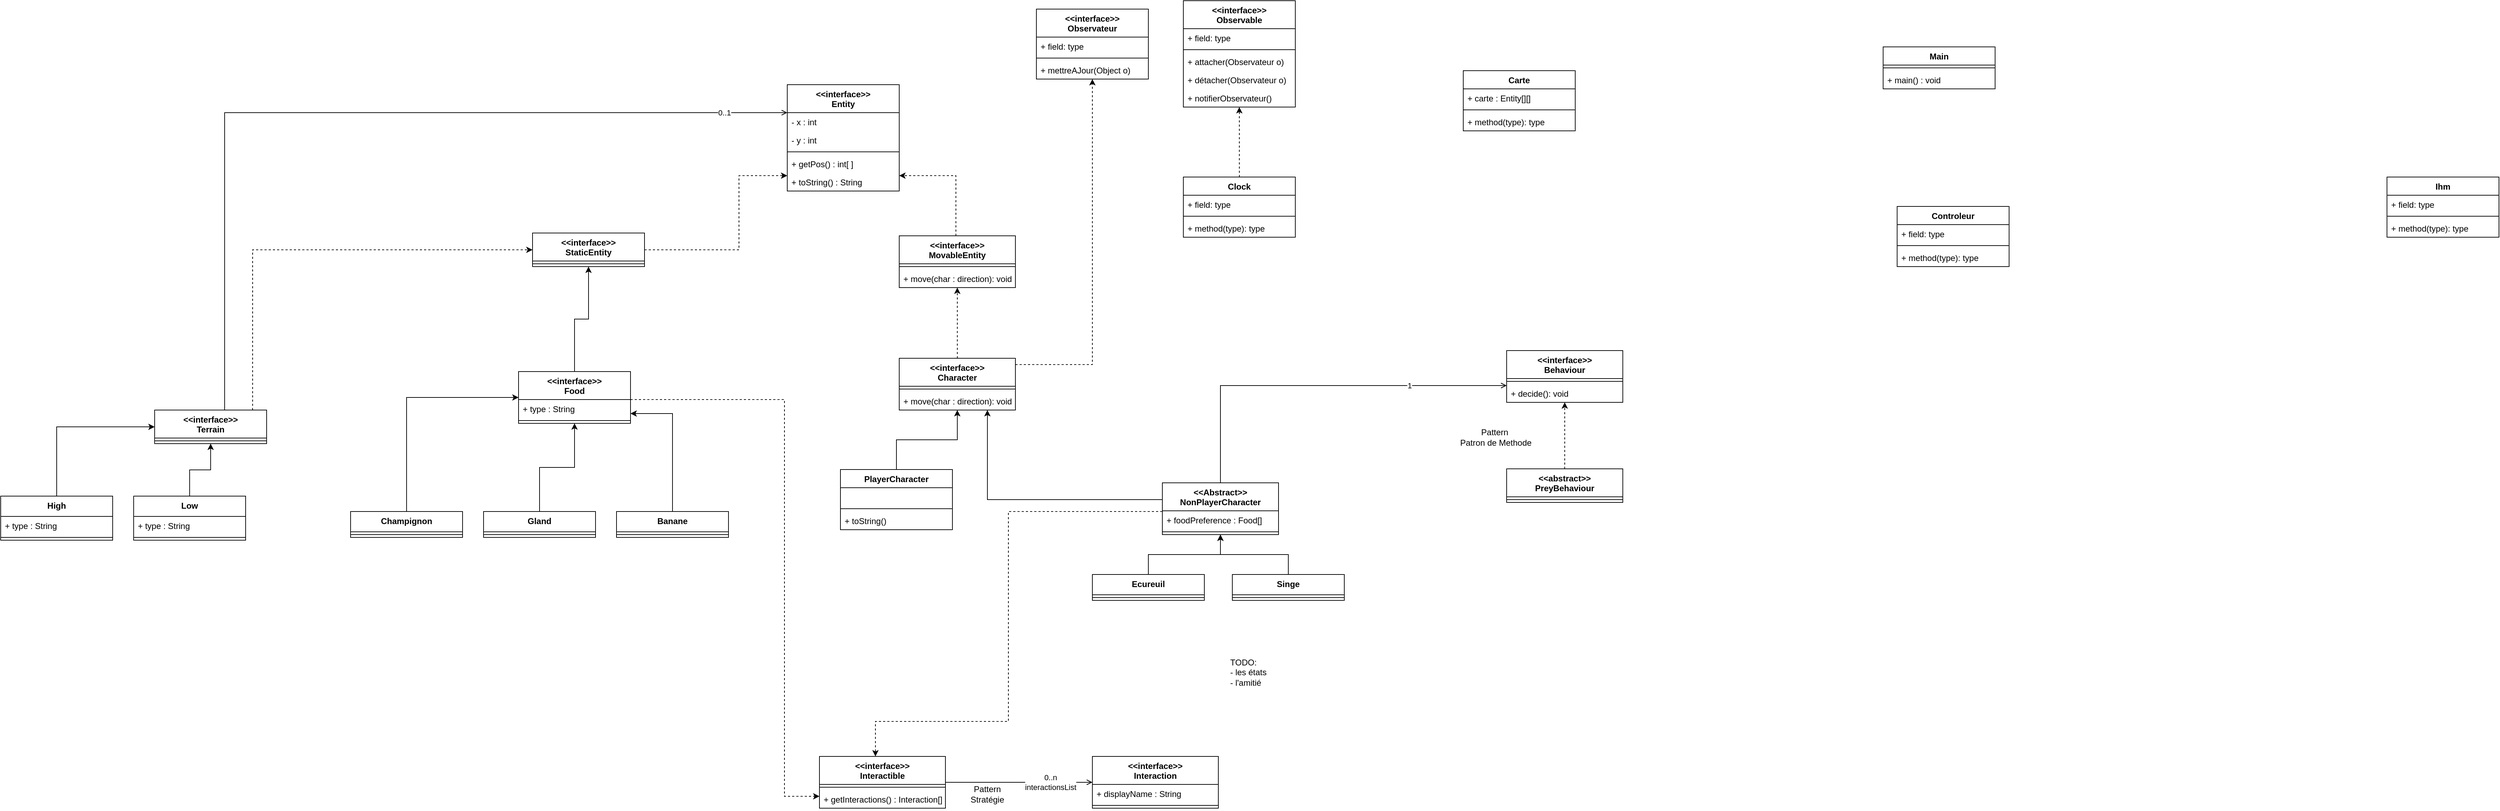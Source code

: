 <mxfile version="24.7.17">
  <diagram name="Page-1" id="kPcvRB0Jpk0-cz0uNh_7">
    <mxGraphModel dx="1794" dy="694" grid="1" gridSize="10" guides="1" tooltips="1" connect="1" arrows="1" fold="1" page="1" pageScale="1" pageWidth="827" pageHeight="1169" math="0" shadow="0">
      <root>
        <mxCell id="0" />
        <mxCell id="1" parent="0" />
        <mxCell id="V_oIrFP5sulKO1TenzHI-9" style="edgeStyle=orthogonalEdgeStyle;rounded=0;orthogonalLoop=1;jettySize=auto;html=1;dashed=1;" parent="1" source="HCp1jWOT6lPPvcUnvt3E-54" target="HCp1jWOT6lPPvcUnvt3E-30" edge="1">
          <mxGeometry relative="1" as="geometry">
            <mxPoint x="655" y="320" as="sourcePoint" />
            <mxPoint x="589.43" y="231.76" as="targetPoint" />
            <Array as="points">
              <mxPoint x="655" y="250" />
            </Array>
          </mxGeometry>
        </mxCell>
        <mxCell id="V_oIrFP5sulKO1TenzHI-10" style="edgeStyle=orthogonalEdgeStyle;rounded=0;orthogonalLoop=1;jettySize=auto;html=1;dashed=1;" parent="1" source="HCp1jWOT6lPPvcUnvt3E-36" target="HCp1jWOT6lPPvcUnvt3E-30" edge="1">
          <mxGeometry relative="1" as="geometry">
            <mxPoint x="345" y="320" as="sourcePoint" />
            <mxPoint x="399.24" y="233.16" as="targetPoint" />
            <Array as="points">
              <mxPoint x="345" y="250" />
            </Array>
          </mxGeometry>
        </mxCell>
        <mxCell id="V_oIrFP5sulKO1TenzHI-17" style="edgeStyle=orthogonalEdgeStyle;rounded=0;orthogonalLoop=1;jettySize=auto;html=1;dashed=1;" parent="1" source="HCp1jWOT6lPPvcUnvt3E-60" target="HCp1jWOT6lPPvcUnvt3E-54" edge="1">
          <mxGeometry relative="1" as="geometry">
            <mxPoint x="655" y="490" as="sourcePoint" />
            <mxPoint x="655" y="460" as="targetPoint" />
          </mxGeometry>
        </mxCell>
        <mxCell id="V_oIrFP5sulKO1TenzHI-20" value="PlayerCharacter" style="swimlane;fontStyle=1;align=center;verticalAlign=top;childLayout=stackLayout;horizontal=1;startSize=26;horizontalStack=0;resizeParent=1;resizeParentMax=0;resizeLast=0;collapsible=1;marginBottom=0;whiteSpace=wrap;html=1;" parent="1" vertex="1">
          <mxGeometry x="490" y="670" width="160" height="86" as="geometry" />
        </mxCell>
        <mxCell id="V_oIrFP5sulKO1TenzHI-21" value="&amp;nbsp;" style="text;strokeColor=none;fillColor=none;align=left;verticalAlign=top;spacingLeft=4;spacingRight=4;overflow=hidden;rotatable=0;points=[[0,0.5],[1,0.5]];portConstraint=eastwest;whiteSpace=wrap;html=1;" parent="V_oIrFP5sulKO1TenzHI-20" vertex="1">
          <mxGeometry y="26" width="160" height="26" as="geometry" />
        </mxCell>
        <mxCell id="V_oIrFP5sulKO1TenzHI-22" value="" style="line;strokeWidth=1;fillColor=none;align=left;verticalAlign=middle;spacingTop=-1;spacingLeft=3;spacingRight=3;rotatable=0;labelPosition=right;points=[];portConstraint=eastwest;strokeColor=inherit;" parent="V_oIrFP5sulKO1TenzHI-20" vertex="1">
          <mxGeometry y="52" width="160" height="8" as="geometry" />
        </mxCell>
        <mxCell id="V_oIrFP5sulKO1TenzHI-23" value="+ toString()" style="text;strokeColor=none;fillColor=none;align=left;verticalAlign=top;spacingLeft=4;spacingRight=4;overflow=hidden;rotatable=0;points=[[0,0.5],[1,0.5]];portConstraint=eastwest;whiteSpace=wrap;html=1;" parent="V_oIrFP5sulKO1TenzHI-20" vertex="1">
          <mxGeometry y="60" width="160" height="26" as="geometry" />
        </mxCell>
        <mxCell id="V_oIrFP5sulKO1TenzHI-47" style="edgeStyle=orthogonalEdgeStyle;rounded=0;orthogonalLoop=1;jettySize=auto;html=1;endArrow=open;endFill=0;" parent="1" source="HCp1jWOT6lPPvcUnvt3E-64" target="HCp1jWOT6lPPvcUnvt3E-80" edge="1">
          <mxGeometry relative="1" as="geometry">
            <mxPoint x="802.5" y="670" as="sourcePoint" />
            <mxPoint x="880" y="550" as="targetPoint" />
            <Array as="points">
              <mxPoint x="1033" y="550" />
            </Array>
          </mxGeometry>
        </mxCell>
        <mxCell id="V_oIrFP5sulKO1TenzHI-48" value="1" style="edgeLabel;html=1;align=center;verticalAlign=middle;resizable=0;points=[];" parent="V_oIrFP5sulKO1TenzHI-47" vertex="1" connectable="0">
          <mxGeometry x="0.319" relative="1" as="geometry">
            <mxPoint x="47" as="offset" />
          </mxGeometry>
        </mxCell>
        <mxCell id="V_oIrFP5sulKO1TenzHI-68" style="edgeStyle=orthogonalEdgeStyle;rounded=0;orthogonalLoop=1;jettySize=auto;html=1;dashed=1;" parent="1" edge="1" target="HCp1jWOT6lPPvcUnvt3E-67" source="HCp1jWOT6lPPvcUnvt3E-64">
          <mxGeometry relative="1" as="geometry">
            <mxPoint x="765.0" y="810" as="sourcePoint" />
            <mxPoint x="630" y="1090" as="targetPoint" />
            <Array as="points">
              <mxPoint x="730" y="730" />
              <mxPoint x="730" y="1030" />
              <mxPoint x="540" y="1030" />
            </Array>
          </mxGeometry>
        </mxCell>
        <mxCell id="V_oIrFP5sulKO1TenzHI-34" style="edgeStyle=orthogonalEdgeStyle;rounded=0;orthogonalLoop=1;jettySize=auto;html=1;" parent="1" source="HCp1jWOT6lPPvcUnvt3E-64" target="HCp1jWOT6lPPvcUnvt3E-60" edge="1">
          <mxGeometry relative="1" as="geometry">
            <mxPoint x="707.5" y="670" as="sourcePoint" />
            <mxPoint x="707.63" y="630" as="targetPoint" />
            <Array as="points">
              <mxPoint x="700" y="713" />
            </Array>
          </mxGeometry>
        </mxCell>
        <mxCell id="V_oIrFP5sulKO1TenzHI-45" style="edgeStyle=orthogonalEdgeStyle;rounded=0;orthogonalLoop=1;jettySize=auto;html=1;" parent="1" source="V_oIrFP5sulKO1TenzHI-20" target="HCp1jWOT6lPPvcUnvt3E-60" edge="1">
          <mxGeometry relative="1" as="geometry">
            <mxPoint x="569.31" y="631.82" as="targetPoint" />
          </mxGeometry>
        </mxCell>
        <mxCell id="V_oIrFP5sulKO1TenzHI-50" value="Pattern&lt;div&gt;&amp;nbsp;Patron de Methode&lt;/div&gt;" style="text;html=1;align=center;verticalAlign=middle;whiteSpace=wrap;rounded=0;" parent="1" vertex="1">
          <mxGeometry x="1370" y="609" width="110" height="30" as="geometry" />
        </mxCell>
        <mxCell id="V_oIrFP5sulKO1TenzHI-67" style="edgeStyle=orthogonalEdgeStyle;rounded=0;orthogonalLoop=1;jettySize=auto;html=1;dashed=1;" parent="1" source="HCp1jWOT6lPPvcUnvt3E-48" target="HCp1jWOT6lPPvcUnvt3E-67" edge="1">
          <mxGeometry relative="1" as="geometry">
            <mxPoint x="395" y="630" as="sourcePoint" />
            <mxPoint x="440" y="1110" as="targetPoint" />
            <Array as="points">
              <mxPoint x="410" y="570" />
              <mxPoint x="410" y="1137" />
            </Array>
          </mxGeometry>
        </mxCell>
        <mxCell id="V_oIrFP5sulKO1TenzHI-56" style="edgeStyle=orthogonalEdgeStyle;rounded=0;orthogonalLoop=1;jettySize=auto;html=1;endArrow=open;endFill=0;" parent="1" source="HCp1jWOT6lPPvcUnvt3E-42" target="HCp1jWOT6lPPvcUnvt3E-30" edge="1">
          <mxGeometry relative="1" as="geometry">
            <mxPoint x="137.5" y="490" as="sourcePoint" />
            <mxPoint x="400" y="185" as="targetPoint" />
            <Array as="points">
              <mxPoint x="-390" y="160" />
            </Array>
          </mxGeometry>
        </mxCell>
        <mxCell id="V_oIrFP5sulKO1TenzHI-57" value="0..1" style="edgeLabel;html=1;align=center;verticalAlign=middle;resizable=0;points=[];" parent="V_oIrFP5sulKO1TenzHI-56" vertex="1" connectable="0">
          <mxGeometry x="0.815" relative="1" as="geometry">
            <mxPoint x="23" as="offset" />
          </mxGeometry>
        </mxCell>
        <mxCell id="V_oIrFP5sulKO1TenzHI-54" style="edgeStyle=orthogonalEdgeStyle;rounded=0;orthogonalLoop=1;jettySize=auto;html=1;dashed=1;" parent="1" source="HCp1jWOT6lPPvcUnvt3E-42" target="HCp1jWOT6lPPvcUnvt3E-36" edge="1">
          <mxGeometry relative="1" as="geometry">
            <mxPoint x="185" y="490" as="sourcePoint" />
            <mxPoint x="250.76" y="401.34" as="targetPoint" />
            <Array as="points">
              <mxPoint x="-350" y="356" />
            </Array>
          </mxGeometry>
        </mxCell>
        <mxCell id="V_oIrFP5sulKO1TenzHI-59" style="edgeStyle=orthogonalEdgeStyle;rounded=0;orthogonalLoop=1;jettySize=auto;html=1;dashed=1;" parent="1" source="HCp1jWOT6lPPvcUnvt3E-83" target="HCp1jWOT6lPPvcUnvt3E-80" edge="1">
          <mxGeometry relative="1" as="geometry">
            <mxPoint x="1525" y="649" as="sourcePoint" />
            <mxPoint x="1525" y="599" as="targetPoint" />
          </mxGeometry>
        </mxCell>
        <mxCell id="V_oIrFP5sulKO1TenzHI-62" style="edgeStyle=orthogonalEdgeStyle;rounded=0;orthogonalLoop=1;jettySize=auto;html=1;endArrow=open;endFill=0;" parent="1" edge="1" target="HCp1jWOT6lPPvcUnvt3E-71" source="HCp1jWOT6lPPvcUnvt3E-67">
          <mxGeometry relative="1" as="geometry">
            <mxPoint x="530" y="1099.71" as="sourcePoint" />
            <mxPoint x="760" y="1099.71" as="targetPoint" />
          </mxGeometry>
        </mxCell>
        <mxCell id="V_oIrFP5sulKO1TenzHI-63" value="0..n&lt;div&gt;interactionsList&lt;/div&gt;" style="edgeLabel;html=1;align=center;verticalAlign=middle;resizable=0;points=[];" parent="V_oIrFP5sulKO1TenzHI-62" vertex="1" connectable="0">
          <mxGeometry x="0.821" y="-1" relative="1" as="geometry">
            <mxPoint x="-41" y="-1" as="offset" />
          </mxGeometry>
        </mxCell>
        <mxCell id="V_oIrFP5sulKO1TenzHI-69" value="Pattern Stratégie" style="text;html=1;align=center;verticalAlign=middle;whiteSpace=wrap;rounded=0;" parent="1" vertex="1">
          <mxGeometry x="670" y="1119" width="60" height="30" as="geometry" />
        </mxCell>
        <mxCell id="HCp1jWOT6lPPvcUnvt3E-15" style="edgeStyle=orthogonalEdgeStyle;rounded=0;orthogonalLoop=1;jettySize=auto;html=1;dashed=1;" edge="1" parent="1" source="HCp1jWOT6lPPvcUnvt3E-1" target="HCp1jWOT6lPPvcUnvt3E-9">
          <mxGeometry relative="1" as="geometry" />
        </mxCell>
        <mxCell id="HCp1jWOT6lPPvcUnvt3E-1" value="Clock" style="swimlane;fontStyle=1;align=center;verticalAlign=top;childLayout=stackLayout;horizontal=1;startSize=26;horizontalStack=0;resizeParent=1;resizeParentMax=0;resizeLast=0;collapsible=1;marginBottom=0;whiteSpace=wrap;html=1;" vertex="1" parent="1">
          <mxGeometry x="980" y="252" width="160" height="86" as="geometry" />
        </mxCell>
        <mxCell id="HCp1jWOT6lPPvcUnvt3E-2" value="+ field: type" style="text;strokeColor=none;fillColor=none;align=left;verticalAlign=top;spacingLeft=4;spacingRight=4;overflow=hidden;rotatable=0;points=[[0,0.5],[1,0.5]];portConstraint=eastwest;whiteSpace=wrap;html=1;" vertex="1" parent="HCp1jWOT6lPPvcUnvt3E-1">
          <mxGeometry y="26" width="160" height="26" as="geometry" />
        </mxCell>
        <mxCell id="HCp1jWOT6lPPvcUnvt3E-3" value="" style="line;strokeWidth=1;fillColor=none;align=left;verticalAlign=middle;spacingTop=-1;spacingLeft=3;spacingRight=3;rotatable=0;labelPosition=right;points=[];portConstraint=eastwest;strokeColor=inherit;" vertex="1" parent="HCp1jWOT6lPPvcUnvt3E-1">
          <mxGeometry y="52" width="160" height="8" as="geometry" />
        </mxCell>
        <mxCell id="HCp1jWOT6lPPvcUnvt3E-4" value="+ method(type): type" style="text;strokeColor=none;fillColor=none;align=left;verticalAlign=top;spacingLeft=4;spacingRight=4;overflow=hidden;rotatable=0;points=[[0,0.5],[1,0.5]];portConstraint=eastwest;whiteSpace=wrap;html=1;" vertex="1" parent="HCp1jWOT6lPPvcUnvt3E-1">
          <mxGeometry y="60" width="160" height="26" as="geometry" />
        </mxCell>
        <mxCell id="HCp1jWOT6lPPvcUnvt3E-5" value="&amp;lt;&amp;lt;interface&amp;gt;&amp;gt;&lt;div&gt;Observateur&lt;/div&gt;" style="swimlane;fontStyle=1;align=center;verticalAlign=top;childLayout=stackLayout;horizontal=1;startSize=40;horizontalStack=0;resizeParent=1;resizeParentMax=0;resizeLast=0;collapsible=1;marginBottom=0;whiteSpace=wrap;html=1;" vertex="1" parent="1">
          <mxGeometry x="770" y="12" width="160" height="100" as="geometry" />
        </mxCell>
        <mxCell id="HCp1jWOT6lPPvcUnvt3E-6" value="+ field: type" style="text;strokeColor=none;fillColor=none;align=left;verticalAlign=top;spacingLeft=4;spacingRight=4;overflow=hidden;rotatable=0;points=[[0,0.5],[1,0.5]];portConstraint=eastwest;whiteSpace=wrap;html=1;" vertex="1" parent="HCp1jWOT6lPPvcUnvt3E-5">
          <mxGeometry y="40" width="160" height="26" as="geometry" />
        </mxCell>
        <mxCell id="HCp1jWOT6lPPvcUnvt3E-7" value="" style="line;strokeWidth=1;fillColor=none;align=left;verticalAlign=middle;spacingTop=-1;spacingLeft=3;spacingRight=3;rotatable=0;labelPosition=right;points=[];portConstraint=eastwest;strokeColor=inherit;" vertex="1" parent="HCp1jWOT6lPPvcUnvt3E-5">
          <mxGeometry y="66" width="160" height="8" as="geometry" />
        </mxCell>
        <mxCell id="HCp1jWOT6lPPvcUnvt3E-8" value="+ mettreAJour(Object o)" style="text;strokeColor=none;fillColor=none;align=left;verticalAlign=top;spacingLeft=4;spacingRight=4;overflow=hidden;rotatable=0;points=[[0,0.5],[1,0.5]];portConstraint=eastwest;whiteSpace=wrap;html=1;" vertex="1" parent="HCp1jWOT6lPPvcUnvt3E-5">
          <mxGeometry y="74" width="160" height="26" as="geometry" />
        </mxCell>
        <mxCell id="HCp1jWOT6lPPvcUnvt3E-9" value="&amp;lt;&amp;lt;interface&amp;gt;&amp;gt;&lt;div&gt;Observable&lt;/div&gt;" style="swimlane;fontStyle=1;align=center;verticalAlign=top;childLayout=stackLayout;horizontal=1;startSize=40;horizontalStack=0;resizeParent=1;resizeParentMax=0;resizeLast=0;collapsible=1;marginBottom=0;whiteSpace=wrap;html=1;" vertex="1" parent="1">
          <mxGeometry x="980" width="160" height="152" as="geometry" />
        </mxCell>
        <mxCell id="HCp1jWOT6lPPvcUnvt3E-10" value="+ field: type" style="text;strokeColor=none;fillColor=none;align=left;verticalAlign=top;spacingLeft=4;spacingRight=4;overflow=hidden;rotatable=0;points=[[0,0.5],[1,0.5]];portConstraint=eastwest;whiteSpace=wrap;html=1;" vertex="1" parent="HCp1jWOT6lPPvcUnvt3E-9">
          <mxGeometry y="40" width="160" height="26" as="geometry" />
        </mxCell>
        <mxCell id="HCp1jWOT6lPPvcUnvt3E-11" value="" style="line;strokeWidth=1;fillColor=none;align=left;verticalAlign=middle;spacingTop=-1;spacingLeft=3;spacingRight=3;rotatable=0;labelPosition=right;points=[];portConstraint=eastwest;strokeColor=inherit;" vertex="1" parent="HCp1jWOT6lPPvcUnvt3E-9">
          <mxGeometry y="66" width="160" height="8" as="geometry" />
        </mxCell>
        <mxCell id="HCp1jWOT6lPPvcUnvt3E-12" value="+ attacher(Observateur o)" style="text;strokeColor=none;fillColor=none;align=left;verticalAlign=top;spacingLeft=4;spacingRight=4;overflow=hidden;rotatable=0;points=[[0,0.5],[1,0.5]];portConstraint=eastwest;whiteSpace=wrap;html=1;" vertex="1" parent="HCp1jWOT6lPPvcUnvt3E-9">
          <mxGeometry y="74" width="160" height="26" as="geometry" />
        </mxCell>
        <mxCell id="HCp1jWOT6lPPvcUnvt3E-13" value="+ détacher(Observateur o)" style="text;strokeColor=none;fillColor=none;align=left;verticalAlign=top;spacingLeft=4;spacingRight=4;overflow=hidden;rotatable=0;points=[[0,0.5],[1,0.5]];portConstraint=eastwest;whiteSpace=wrap;html=1;" vertex="1" parent="HCp1jWOT6lPPvcUnvt3E-9">
          <mxGeometry y="100" width="160" height="26" as="geometry" />
        </mxCell>
        <mxCell id="HCp1jWOT6lPPvcUnvt3E-14" value="+ notifierObservateur()" style="text;strokeColor=none;fillColor=none;align=left;verticalAlign=top;spacingLeft=4;spacingRight=4;overflow=hidden;rotatable=0;points=[[0,0.5],[1,0.5]];portConstraint=eastwest;whiteSpace=wrap;html=1;" vertex="1" parent="HCp1jWOT6lPPvcUnvt3E-9">
          <mxGeometry y="126" width="160" height="26" as="geometry" />
        </mxCell>
        <mxCell id="HCp1jWOT6lPPvcUnvt3E-18" value="Controleur" style="swimlane;fontStyle=1;align=center;verticalAlign=top;childLayout=stackLayout;horizontal=1;startSize=26;horizontalStack=0;resizeParent=1;resizeParentMax=0;resizeLast=0;collapsible=1;marginBottom=0;whiteSpace=wrap;html=1;" vertex="1" parent="1">
          <mxGeometry x="2000" y="294" width="160" height="86" as="geometry" />
        </mxCell>
        <mxCell id="HCp1jWOT6lPPvcUnvt3E-19" value="+ field: type" style="text;strokeColor=none;fillColor=none;align=left;verticalAlign=top;spacingLeft=4;spacingRight=4;overflow=hidden;rotatable=0;points=[[0,0.5],[1,0.5]];portConstraint=eastwest;whiteSpace=wrap;html=1;" vertex="1" parent="HCp1jWOT6lPPvcUnvt3E-18">
          <mxGeometry y="26" width="160" height="26" as="geometry" />
        </mxCell>
        <mxCell id="HCp1jWOT6lPPvcUnvt3E-20" value="" style="line;strokeWidth=1;fillColor=none;align=left;verticalAlign=middle;spacingTop=-1;spacingLeft=3;spacingRight=3;rotatable=0;labelPosition=right;points=[];portConstraint=eastwest;strokeColor=inherit;" vertex="1" parent="HCp1jWOT6lPPvcUnvt3E-18">
          <mxGeometry y="52" width="160" height="8" as="geometry" />
        </mxCell>
        <mxCell id="HCp1jWOT6lPPvcUnvt3E-21" value="+ method(type): type" style="text;strokeColor=none;fillColor=none;align=left;verticalAlign=top;spacingLeft=4;spacingRight=4;overflow=hidden;rotatable=0;points=[[0,0.5],[1,0.5]];portConstraint=eastwest;whiteSpace=wrap;html=1;" vertex="1" parent="HCp1jWOT6lPPvcUnvt3E-18">
          <mxGeometry y="60" width="160" height="26" as="geometry" />
        </mxCell>
        <mxCell id="HCp1jWOT6lPPvcUnvt3E-22" value="Ihm" style="swimlane;fontStyle=1;align=center;verticalAlign=top;childLayout=stackLayout;horizontal=1;startSize=26;horizontalStack=0;resizeParent=1;resizeParentMax=0;resizeLast=0;collapsible=1;marginBottom=0;whiteSpace=wrap;html=1;" vertex="1" parent="1">
          <mxGeometry x="2700" y="252" width="160" height="86" as="geometry" />
        </mxCell>
        <mxCell id="HCp1jWOT6lPPvcUnvt3E-23" value="+ field: type" style="text;strokeColor=none;fillColor=none;align=left;verticalAlign=top;spacingLeft=4;spacingRight=4;overflow=hidden;rotatable=0;points=[[0,0.5],[1,0.5]];portConstraint=eastwest;whiteSpace=wrap;html=1;" vertex="1" parent="HCp1jWOT6lPPvcUnvt3E-22">
          <mxGeometry y="26" width="160" height="26" as="geometry" />
        </mxCell>
        <mxCell id="HCp1jWOT6lPPvcUnvt3E-24" value="" style="line;strokeWidth=1;fillColor=none;align=left;verticalAlign=middle;spacingTop=-1;spacingLeft=3;spacingRight=3;rotatable=0;labelPosition=right;points=[];portConstraint=eastwest;strokeColor=inherit;" vertex="1" parent="HCp1jWOT6lPPvcUnvt3E-22">
          <mxGeometry y="52" width="160" height="8" as="geometry" />
        </mxCell>
        <mxCell id="HCp1jWOT6lPPvcUnvt3E-25" value="+ method(type): type" style="text;strokeColor=none;fillColor=none;align=left;verticalAlign=top;spacingLeft=4;spacingRight=4;overflow=hidden;rotatable=0;points=[[0,0.5],[1,0.5]];portConstraint=eastwest;whiteSpace=wrap;html=1;" vertex="1" parent="HCp1jWOT6lPPvcUnvt3E-22">
          <mxGeometry y="60" width="160" height="26" as="geometry" />
        </mxCell>
        <mxCell id="HCp1jWOT6lPPvcUnvt3E-30" value="&amp;lt;&amp;lt;interface&amp;gt;&amp;gt;&lt;div&gt;Entity&lt;/div&gt;" style="swimlane;fontStyle=1;align=center;verticalAlign=top;childLayout=stackLayout;horizontal=1;startSize=40;horizontalStack=0;resizeParent=1;resizeParentMax=0;resizeLast=0;collapsible=1;marginBottom=0;whiteSpace=wrap;html=1;" vertex="1" parent="1">
          <mxGeometry x="414" y="120" width="160" height="152" as="geometry" />
        </mxCell>
        <mxCell id="HCp1jWOT6lPPvcUnvt3E-31" value="- x : int" style="text;strokeColor=none;fillColor=none;align=left;verticalAlign=top;spacingLeft=4;spacingRight=4;overflow=hidden;rotatable=0;points=[[0,0.5],[1,0.5]];portConstraint=eastwest;whiteSpace=wrap;html=1;" vertex="1" parent="HCp1jWOT6lPPvcUnvt3E-30">
          <mxGeometry y="40" width="160" height="26" as="geometry" />
        </mxCell>
        <mxCell id="HCp1jWOT6lPPvcUnvt3E-34" value="- y : int" style="text;strokeColor=none;fillColor=none;align=left;verticalAlign=top;spacingLeft=4;spacingRight=4;overflow=hidden;rotatable=0;points=[[0,0.5],[1,0.5]];portConstraint=eastwest;whiteSpace=wrap;html=1;" vertex="1" parent="HCp1jWOT6lPPvcUnvt3E-30">
          <mxGeometry y="66" width="160" height="26" as="geometry" />
        </mxCell>
        <mxCell id="HCp1jWOT6lPPvcUnvt3E-32" value="" style="line;strokeWidth=1;fillColor=none;align=left;verticalAlign=middle;spacingTop=-1;spacingLeft=3;spacingRight=3;rotatable=0;labelPosition=right;points=[];portConstraint=eastwest;strokeColor=inherit;" vertex="1" parent="HCp1jWOT6lPPvcUnvt3E-30">
          <mxGeometry y="92" width="160" height="8" as="geometry" />
        </mxCell>
        <mxCell id="HCp1jWOT6lPPvcUnvt3E-33" value="+ getPos() : int[ ]" style="text;strokeColor=none;fillColor=none;align=left;verticalAlign=top;spacingLeft=4;spacingRight=4;overflow=hidden;rotatable=0;points=[[0,0.5],[1,0.5]];portConstraint=eastwest;whiteSpace=wrap;html=1;" vertex="1" parent="HCp1jWOT6lPPvcUnvt3E-30">
          <mxGeometry y="100" width="160" height="26" as="geometry" />
        </mxCell>
        <mxCell id="HCp1jWOT6lPPvcUnvt3E-35" value="+ toString() : String" style="text;strokeColor=none;fillColor=none;align=left;verticalAlign=top;spacingLeft=4;spacingRight=4;overflow=hidden;rotatable=0;points=[[0,0.5],[1,0.5]];portConstraint=eastwest;whiteSpace=wrap;html=1;" vertex="1" parent="HCp1jWOT6lPPvcUnvt3E-30">
          <mxGeometry y="126" width="160" height="26" as="geometry" />
        </mxCell>
        <mxCell id="HCp1jWOT6lPPvcUnvt3E-36" value="&amp;lt;&amp;lt;interface&amp;gt;&amp;gt;&lt;div&gt;StaticEntity&lt;/div&gt;" style="swimlane;fontStyle=1;align=center;verticalAlign=top;childLayout=stackLayout;horizontal=1;startSize=40;horizontalStack=0;resizeParent=1;resizeParentMax=0;resizeLast=0;collapsible=1;marginBottom=0;whiteSpace=wrap;html=1;" vertex="1" parent="1">
          <mxGeometry x="50" y="332" width="160" height="48" as="geometry" />
        </mxCell>
        <mxCell id="HCp1jWOT6lPPvcUnvt3E-39" value="" style="line;strokeWidth=1;fillColor=none;align=left;verticalAlign=middle;spacingTop=-1;spacingLeft=3;spacingRight=3;rotatable=0;labelPosition=right;points=[];portConstraint=eastwest;strokeColor=inherit;" vertex="1" parent="HCp1jWOT6lPPvcUnvt3E-36">
          <mxGeometry y="40" width="160" height="8" as="geometry" />
        </mxCell>
        <mxCell id="HCp1jWOT6lPPvcUnvt3E-42" value="&amp;lt;&amp;lt;interface&amp;gt;&amp;gt;&lt;div&gt;Terrain&lt;/div&gt;" style="swimlane;fontStyle=1;align=center;verticalAlign=top;childLayout=stackLayout;horizontal=1;startSize=40;horizontalStack=0;resizeParent=1;resizeParentMax=0;resizeLast=0;collapsible=1;marginBottom=0;whiteSpace=wrap;html=1;" vertex="1" parent="1">
          <mxGeometry x="-490" y="585" width="160" height="48" as="geometry" />
        </mxCell>
        <mxCell id="HCp1jWOT6lPPvcUnvt3E-45" value="" style="line;strokeWidth=1;fillColor=none;align=left;verticalAlign=middle;spacingTop=-1;spacingLeft=3;spacingRight=3;rotatable=0;labelPosition=right;points=[];portConstraint=eastwest;strokeColor=inherit;" vertex="1" parent="HCp1jWOT6lPPvcUnvt3E-42">
          <mxGeometry y="40" width="160" height="8" as="geometry" />
        </mxCell>
        <mxCell id="HCp1jWOT6lPPvcUnvt3E-107" style="edgeStyle=orthogonalEdgeStyle;rounded=0;orthogonalLoop=1;jettySize=auto;html=1;" edge="1" parent="1" source="HCp1jWOT6lPPvcUnvt3E-48" target="HCp1jWOT6lPPvcUnvt3E-36">
          <mxGeometry relative="1" as="geometry" />
        </mxCell>
        <mxCell id="HCp1jWOT6lPPvcUnvt3E-48" value="&amp;lt;&amp;lt;interface&amp;gt;&amp;gt;&lt;div&gt;Food&lt;/div&gt;" style="swimlane;fontStyle=1;align=center;verticalAlign=top;childLayout=stackLayout;horizontal=1;startSize=40;horizontalStack=0;resizeParent=1;resizeParentMax=0;resizeLast=0;collapsible=1;marginBottom=0;whiteSpace=wrap;html=1;" vertex="1" parent="1">
          <mxGeometry x="30" y="530" width="160" height="74" as="geometry" />
        </mxCell>
        <mxCell id="HCp1jWOT6lPPvcUnvt3E-49" value="+ type : String" style="text;strokeColor=none;fillColor=none;align=left;verticalAlign=top;spacingLeft=4;spacingRight=4;overflow=hidden;rotatable=0;points=[[0,0.5],[1,0.5]];portConstraint=eastwest;whiteSpace=wrap;html=1;" vertex="1" parent="HCp1jWOT6lPPvcUnvt3E-48">
          <mxGeometry y="40" width="160" height="26" as="geometry" />
        </mxCell>
        <mxCell id="HCp1jWOT6lPPvcUnvt3E-51" value="" style="line;strokeWidth=1;fillColor=none;align=left;verticalAlign=middle;spacingTop=-1;spacingLeft=3;spacingRight=3;rotatable=0;labelPosition=right;points=[];portConstraint=eastwest;strokeColor=inherit;" vertex="1" parent="HCp1jWOT6lPPvcUnvt3E-48">
          <mxGeometry y="66" width="160" height="8" as="geometry" />
        </mxCell>
        <mxCell id="HCp1jWOT6lPPvcUnvt3E-54" value="&amp;lt;&amp;lt;interface&amp;gt;&amp;gt;&lt;div&gt;MovableEntity&lt;/div&gt;" style="swimlane;fontStyle=1;align=center;verticalAlign=top;childLayout=stackLayout;horizontal=1;startSize=40;horizontalStack=0;resizeParent=1;resizeParentMax=0;resizeLast=0;collapsible=1;marginBottom=0;whiteSpace=wrap;html=1;" vertex="1" parent="1">
          <mxGeometry x="574" y="336" width="166" height="74" as="geometry" />
        </mxCell>
        <mxCell id="HCp1jWOT6lPPvcUnvt3E-57" value="" style="line;strokeWidth=1;fillColor=none;align=left;verticalAlign=middle;spacingTop=-1;spacingLeft=3;spacingRight=3;rotatable=0;labelPosition=right;points=[];portConstraint=eastwest;strokeColor=inherit;" vertex="1" parent="HCp1jWOT6lPPvcUnvt3E-54">
          <mxGeometry y="40" width="166" height="8" as="geometry" />
        </mxCell>
        <mxCell id="HCp1jWOT6lPPvcUnvt3E-58" value="+ move(char : direction): void" style="text;strokeColor=none;fillColor=none;align=left;verticalAlign=top;spacingLeft=4;spacingRight=4;overflow=hidden;rotatable=0;points=[[0,0.5],[1,0.5]];portConstraint=eastwest;whiteSpace=wrap;html=1;" vertex="1" parent="HCp1jWOT6lPPvcUnvt3E-54">
          <mxGeometry y="48" width="166" height="26" as="geometry" />
        </mxCell>
        <mxCell id="HCp1jWOT6lPPvcUnvt3E-63" style="edgeStyle=orthogonalEdgeStyle;rounded=0;orthogonalLoop=1;jettySize=auto;html=1;dashed=1;" edge="1" parent="1" source="HCp1jWOT6lPPvcUnvt3E-60" target="HCp1jWOT6lPPvcUnvt3E-5">
          <mxGeometry relative="1" as="geometry">
            <Array as="points">
              <mxPoint x="850" y="520" />
            </Array>
          </mxGeometry>
        </mxCell>
        <mxCell id="HCp1jWOT6lPPvcUnvt3E-60" value="&amp;lt;&amp;lt;interface&amp;gt;&amp;gt;&lt;div&gt;Character&lt;/div&gt;" style="swimlane;fontStyle=1;align=center;verticalAlign=top;childLayout=stackLayout;horizontal=1;startSize=40;horizontalStack=0;resizeParent=1;resizeParentMax=0;resizeLast=0;collapsible=1;marginBottom=0;whiteSpace=wrap;html=1;" vertex="1" parent="1">
          <mxGeometry x="574" y="511" width="166" height="74" as="geometry" />
        </mxCell>
        <mxCell id="HCp1jWOT6lPPvcUnvt3E-61" value="" style="line;strokeWidth=1;fillColor=none;align=left;verticalAlign=middle;spacingTop=-1;spacingLeft=3;spacingRight=3;rotatable=0;labelPosition=right;points=[];portConstraint=eastwest;strokeColor=inherit;" vertex="1" parent="HCp1jWOT6lPPvcUnvt3E-60">
          <mxGeometry y="40" width="166" height="8" as="geometry" />
        </mxCell>
        <mxCell id="HCp1jWOT6lPPvcUnvt3E-62" value="+ move(char : direction): void" style="text;strokeColor=none;fillColor=none;align=left;verticalAlign=top;spacingLeft=4;spacingRight=4;overflow=hidden;rotatable=0;points=[[0,0.5],[1,0.5]];portConstraint=eastwest;whiteSpace=wrap;html=1;" vertex="1" parent="HCp1jWOT6lPPvcUnvt3E-60">
          <mxGeometry y="48" width="166" height="26" as="geometry" />
        </mxCell>
        <mxCell id="HCp1jWOT6lPPvcUnvt3E-64" value="&amp;lt;&amp;lt;Abstract&amp;gt;&amp;gt;&lt;div&gt;NonPlayerCharacter&lt;/div&gt;" style="swimlane;fontStyle=1;align=center;verticalAlign=top;childLayout=stackLayout;horizontal=1;startSize=40;horizontalStack=0;resizeParent=1;resizeParentMax=0;resizeLast=0;collapsible=1;marginBottom=0;whiteSpace=wrap;html=1;" vertex="1" parent="1">
          <mxGeometry x="950" y="689" width="166" height="74" as="geometry" />
        </mxCell>
        <mxCell id="HCp1jWOT6lPPvcUnvt3E-85" value="+ foodPreference : Food[]" style="text;strokeColor=none;fillColor=none;align=left;verticalAlign=top;spacingLeft=4;spacingRight=4;overflow=hidden;rotatable=0;points=[[0,0.5],[1,0.5]];portConstraint=eastwest;whiteSpace=wrap;html=1;" vertex="1" parent="HCp1jWOT6lPPvcUnvt3E-64">
          <mxGeometry y="40" width="166" height="26" as="geometry" />
        </mxCell>
        <mxCell id="HCp1jWOT6lPPvcUnvt3E-65" value="" style="line;strokeWidth=1;fillColor=none;align=left;verticalAlign=middle;spacingTop=-1;spacingLeft=3;spacingRight=3;rotatable=0;labelPosition=right;points=[];portConstraint=eastwest;strokeColor=inherit;" vertex="1" parent="HCp1jWOT6lPPvcUnvt3E-64">
          <mxGeometry y="66" width="166" height="8" as="geometry" />
        </mxCell>
        <mxCell id="HCp1jWOT6lPPvcUnvt3E-67" value="&amp;lt;&amp;lt;interface&amp;gt;&amp;gt;&lt;div&gt;Interactible&lt;/div&gt;" style="swimlane;fontStyle=1;align=center;verticalAlign=top;childLayout=stackLayout;horizontal=1;startSize=40;horizontalStack=0;resizeParent=1;resizeParentMax=0;resizeLast=0;collapsible=1;marginBottom=0;whiteSpace=wrap;html=1;" vertex="1" parent="1">
          <mxGeometry x="460" y="1080" width="180" height="74" as="geometry" />
        </mxCell>
        <mxCell id="HCp1jWOT6lPPvcUnvt3E-69" value="" style="line;strokeWidth=1;fillColor=none;align=left;verticalAlign=middle;spacingTop=-1;spacingLeft=3;spacingRight=3;rotatable=0;labelPosition=right;points=[];portConstraint=eastwest;strokeColor=inherit;" vertex="1" parent="HCp1jWOT6lPPvcUnvt3E-67">
          <mxGeometry y="40" width="180" height="8" as="geometry" />
        </mxCell>
        <mxCell id="HCp1jWOT6lPPvcUnvt3E-70" value="+ getInteractions() : Interaction[]" style="text;strokeColor=none;fillColor=none;align=left;verticalAlign=top;spacingLeft=4;spacingRight=4;overflow=hidden;rotatable=0;points=[[0,0.5],[1,0.5]];portConstraint=eastwest;whiteSpace=wrap;html=1;" vertex="1" parent="HCp1jWOT6lPPvcUnvt3E-67">
          <mxGeometry y="48" width="180" height="26" as="geometry" />
        </mxCell>
        <mxCell id="HCp1jWOT6lPPvcUnvt3E-71" value="&amp;lt;&amp;lt;interface&amp;gt;&amp;gt;&lt;div&gt;Interaction&lt;/div&gt;" style="swimlane;fontStyle=1;align=center;verticalAlign=top;childLayout=stackLayout;horizontal=1;startSize=40;horizontalStack=0;resizeParent=1;resizeParentMax=0;resizeLast=0;collapsible=1;marginBottom=0;whiteSpace=wrap;html=1;" vertex="1" parent="1">
          <mxGeometry x="850" y="1080" width="180" height="74" as="geometry" />
        </mxCell>
        <mxCell id="HCp1jWOT6lPPvcUnvt3E-73" value="+ displayName : String" style="text;strokeColor=none;fillColor=none;align=left;verticalAlign=top;spacingLeft=4;spacingRight=4;overflow=hidden;rotatable=0;points=[[0,0.5],[1,0.5]];portConstraint=eastwest;whiteSpace=wrap;html=1;" vertex="1" parent="HCp1jWOT6lPPvcUnvt3E-71">
          <mxGeometry y="40" width="180" height="26" as="geometry" />
        </mxCell>
        <mxCell id="HCp1jWOT6lPPvcUnvt3E-72" value="" style="line;strokeWidth=1;fillColor=none;align=left;verticalAlign=middle;spacingTop=-1;spacingLeft=3;spacingRight=3;rotatable=0;labelPosition=right;points=[];portConstraint=eastwest;strokeColor=inherit;" vertex="1" parent="HCp1jWOT6lPPvcUnvt3E-71">
          <mxGeometry y="66" width="180" height="8" as="geometry" />
        </mxCell>
        <mxCell id="HCp1jWOT6lPPvcUnvt3E-80" value="&amp;lt;&amp;lt;interface&amp;gt;&amp;gt;&lt;div&gt;Behaviour&lt;/div&gt;" style="swimlane;fontStyle=1;align=center;verticalAlign=top;childLayout=stackLayout;horizontal=1;startSize=40;horizontalStack=0;resizeParent=1;resizeParentMax=0;resizeLast=0;collapsible=1;marginBottom=0;whiteSpace=wrap;html=1;" vertex="1" parent="1">
          <mxGeometry x="1442" y="500" width="166" height="74" as="geometry" />
        </mxCell>
        <mxCell id="HCp1jWOT6lPPvcUnvt3E-81" value="" style="line;strokeWidth=1;fillColor=none;align=left;verticalAlign=middle;spacingTop=-1;spacingLeft=3;spacingRight=3;rotatable=0;labelPosition=right;points=[];portConstraint=eastwest;strokeColor=inherit;" vertex="1" parent="HCp1jWOT6lPPvcUnvt3E-80">
          <mxGeometry y="40" width="166" height="8" as="geometry" />
        </mxCell>
        <mxCell id="HCp1jWOT6lPPvcUnvt3E-82" value="+ decide(): void" style="text;strokeColor=none;fillColor=none;align=left;verticalAlign=top;spacingLeft=4;spacingRight=4;overflow=hidden;rotatable=0;points=[[0,0.5],[1,0.5]];portConstraint=eastwest;whiteSpace=wrap;html=1;" vertex="1" parent="HCp1jWOT6lPPvcUnvt3E-80">
          <mxGeometry y="48" width="166" height="26" as="geometry" />
        </mxCell>
        <mxCell id="HCp1jWOT6lPPvcUnvt3E-83" value="&amp;lt;&amp;lt;abstract&amp;gt;&amp;gt;&lt;div&gt;PreyBehaviour&lt;/div&gt;" style="swimlane;fontStyle=1;align=center;verticalAlign=top;childLayout=stackLayout;horizontal=1;startSize=40;horizontalStack=0;resizeParent=1;resizeParentMax=0;resizeLast=0;collapsible=1;marginBottom=0;whiteSpace=wrap;html=1;" vertex="1" parent="1">
          <mxGeometry x="1442" y="669" width="166" height="48" as="geometry" />
        </mxCell>
        <mxCell id="HCp1jWOT6lPPvcUnvt3E-84" value="" style="line;strokeWidth=1;fillColor=none;align=left;verticalAlign=middle;spacingTop=-1;spacingLeft=3;spacingRight=3;rotatable=0;labelPosition=right;points=[];portConstraint=eastwest;strokeColor=inherit;" vertex="1" parent="HCp1jWOT6lPPvcUnvt3E-83">
          <mxGeometry y="40" width="166" height="8" as="geometry" />
        </mxCell>
        <mxCell id="HCp1jWOT6lPPvcUnvt3E-97" style="edgeStyle=orthogonalEdgeStyle;rounded=0;orthogonalLoop=1;jettySize=auto;html=1;" edge="1" parent="1" source="HCp1jWOT6lPPvcUnvt3E-87" target="HCp1jWOT6lPPvcUnvt3E-42">
          <mxGeometry relative="1" as="geometry">
            <Array as="points">
              <mxPoint x="-630" y="609" />
            </Array>
          </mxGeometry>
        </mxCell>
        <mxCell id="HCp1jWOT6lPPvcUnvt3E-87" value="High" style="swimlane;fontStyle=1;align=center;verticalAlign=top;childLayout=stackLayout;horizontal=1;startSize=29;horizontalStack=0;resizeParent=1;resizeParentMax=0;resizeLast=0;collapsible=1;marginBottom=0;whiteSpace=wrap;html=1;" vertex="1" parent="1">
          <mxGeometry x="-710" y="708" width="160" height="63" as="geometry" />
        </mxCell>
        <mxCell id="HCp1jWOT6lPPvcUnvt3E-96" value="+ type : String" style="text;strokeColor=none;fillColor=none;align=left;verticalAlign=top;spacingLeft=4;spacingRight=4;overflow=hidden;rotatable=0;points=[[0,0.5],[1,0.5]];portConstraint=eastwest;whiteSpace=wrap;html=1;" vertex="1" parent="HCp1jWOT6lPPvcUnvt3E-87">
          <mxGeometry y="29" width="160" height="26" as="geometry" />
        </mxCell>
        <mxCell id="HCp1jWOT6lPPvcUnvt3E-88" value="" style="line;strokeWidth=1;fillColor=none;align=left;verticalAlign=middle;spacingTop=-1;spacingLeft=3;spacingRight=3;rotatable=0;labelPosition=right;points=[];portConstraint=eastwest;strokeColor=inherit;" vertex="1" parent="HCp1jWOT6lPPvcUnvt3E-87">
          <mxGeometry y="55" width="160" height="8" as="geometry" />
        </mxCell>
        <mxCell id="HCp1jWOT6lPPvcUnvt3E-98" style="edgeStyle=orthogonalEdgeStyle;rounded=0;orthogonalLoop=1;jettySize=auto;html=1;" edge="1" parent="1" source="HCp1jWOT6lPPvcUnvt3E-89" target="HCp1jWOT6lPPvcUnvt3E-42">
          <mxGeometry relative="1" as="geometry" />
        </mxCell>
        <mxCell id="HCp1jWOT6lPPvcUnvt3E-89" value="Low" style="swimlane;fontStyle=1;align=center;verticalAlign=top;childLayout=stackLayout;horizontal=1;startSize=29;horizontalStack=0;resizeParent=1;resizeParentMax=0;resizeLast=0;collapsible=1;marginBottom=0;whiteSpace=wrap;html=1;" vertex="1" parent="1">
          <mxGeometry x="-520" y="708" width="160" height="63" as="geometry" />
        </mxCell>
        <mxCell id="HCp1jWOT6lPPvcUnvt3E-95" value="+ type : String" style="text;strokeColor=none;fillColor=none;align=left;verticalAlign=top;spacingLeft=4;spacingRight=4;overflow=hidden;rotatable=0;points=[[0,0.5],[1,0.5]];portConstraint=eastwest;whiteSpace=wrap;html=1;" vertex="1" parent="HCp1jWOT6lPPvcUnvt3E-89">
          <mxGeometry y="29" width="160" height="26" as="geometry" />
        </mxCell>
        <mxCell id="HCp1jWOT6lPPvcUnvt3E-90" value="" style="line;strokeWidth=1;fillColor=none;align=left;verticalAlign=middle;spacingTop=-1;spacingLeft=3;spacingRight=3;rotatable=0;labelPosition=right;points=[];portConstraint=eastwest;strokeColor=inherit;" vertex="1" parent="HCp1jWOT6lPPvcUnvt3E-89">
          <mxGeometry y="55" width="160" height="8" as="geometry" />
        </mxCell>
        <mxCell id="HCp1jWOT6lPPvcUnvt3E-108" style="edgeStyle=orthogonalEdgeStyle;rounded=0;orthogonalLoop=1;jettySize=auto;html=1;" edge="1" parent="1" source="HCp1jWOT6lPPvcUnvt3E-99" target="HCp1jWOT6lPPvcUnvt3E-48">
          <mxGeometry relative="1" as="geometry">
            <Array as="points">
              <mxPoint x="-130" y="567" />
            </Array>
          </mxGeometry>
        </mxCell>
        <mxCell id="HCp1jWOT6lPPvcUnvt3E-99" value="Champignon" style="swimlane;fontStyle=1;align=center;verticalAlign=top;childLayout=stackLayout;horizontal=1;startSize=29;horizontalStack=0;resizeParent=1;resizeParentMax=0;resizeLast=0;collapsible=1;marginBottom=0;whiteSpace=wrap;html=1;" vertex="1" parent="1">
          <mxGeometry x="-210" y="730" width="160" height="37" as="geometry" />
        </mxCell>
        <mxCell id="HCp1jWOT6lPPvcUnvt3E-101" value="" style="line;strokeWidth=1;fillColor=none;align=left;verticalAlign=middle;spacingTop=-1;spacingLeft=3;spacingRight=3;rotatable=0;labelPosition=right;points=[];portConstraint=eastwest;strokeColor=inherit;" vertex="1" parent="HCp1jWOT6lPPvcUnvt3E-99">
          <mxGeometry y="29" width="160" height="8" as="geometry" />
        </mxCell>
        <mxCell id="HCp1jWOT6lPPvcUnvt3E-109" style="edgeStyle=orthogonalEdgeStyle;rounded=0;orthogonalLoop=1;jettySize=auto;html=1;" edge="1" parent="1" source="HCp1jWOT6lPPvcUnvt3E-102" target="HCp1jWOT6lPPvcUnvt3E-48">
          <mxGeometry relative="1" as="geometry" />
        </mxCell>
        <mxCell id="HCp1jWOT6lPPvcUnvt3E-102" value="Gland" style="swimlane;fontStyle=1;align=center;verticalAlign=top;childLayout=stackLayout;horizontal=1;startSize=29;horizontalStack=0;resizeParent=1;resizeParentMax=0;resizeLast=0;collapsible=1;marginBottom=0;whiteSpace=wrap;html=1;" vertex="1" parent="1">
          <mxGeometry x="-20" y="730" width="160" height="37" as="geometry" />
        </mxCell>
        <mxCell id="HCp1jWOT6lPPvcUnvt3E-104" value="" style="line;strokeWidth=1;fillColor=none;align=left;verticalAlign=middle;spacingTop=-1;spacingLeft=3;spacingRight=3;rotatable=0;labelPosition=right;points=[];portConstraint=eastwest;strokeColor=inherit;" vertex="1" parent="HCp1jWOT6lPPvcUnvt3E-102">
          <mxGeometry y="29" width="160" height="8" as="geometry" />
        </mxCell>
        <mxCell id="HCp1jWOT6lPPvcUnvt3E-110" style="edgeStyle=orthogonalEdgeStyle;rounded=0;orthogonalLoop=1;jettySize=auto;html=1;" edge="1" parent="1" source="HCp1jWOT6lPPvcUnvt3E-105" target="HCp1jWOT6lPPvcUnvt3E-48">
          <mxGeometry relative="1" as="geometry">
            <Array as="points">
              <mxPoint x="250" y="590" />
            </Array>
          </mxGeometry>
        </mxCell>
        <mxCell id="HCp1jWOT6lPPvcUnvt3E-105" value="Banane" style="swimlane;fontStyle=1;align=center;verticalAlign=top;childLayout=stackLayout;horizontal=1;startSize=29;horizontalStack=0;resizeParent=1;resizeParentMax=0;resizeLast=0;collapsible=1;marginBottom=0;whiteSpace=wrap;html=1;" vertex="1" parent="1">
          <mxGeometry x="170" y="730" width="160" height="37" as="geometry" />
        </mxCell>
        <mxCell id="HCp1jWOT6lPPvcUnvt3E-106" value="" style="line;strokeWidth=1;fillColor=none;align=left;verticalAlign=middle;spacingTop=-1;spacingLeft=3;spacingRight=3;rotatable=0;labelPosition=right;points=[];portConstraint=eastwest;strokeColor=inherit;" vertex="1" parent="HCp1jWOT6lPPvcUnvt3E-105">
          <mxGeometry y="29" width="160" height="8" as="geometry" />
        </mxCell>
        <mxCell id="HCp1jWOT6lPPvcUnvt3E-115" style="edgeStyle=orthogonalEdgeStyle;rounded=0;orthogonalLoop=1;jettySize=auto;html=1;" edge="1" parent="1" source="HCp1jWOT6lPPvcUnvt3E-111" target="HCp1jWOT6lPPvcUnvt3E-64">
          <mxGeometry relative="1" as="geometry" />
        </mxCell>
        <mxCell id="HCp1jWOT6lPPvcUnvt3E-111" value="Ecureuil" style="swimlane;fontStyle=1;align=center;verticalAlign=top;childLayout=stackLayout;horizontal=1;startSize=29;horizontalStack=0;resizeParent=1;resizeParentMax=0;resizeLast=0;collapsible=1;marginBottom=0;whiteSpace=wrap;html=1;" vertex="1" parent="1">
          <mxGeometry x="850" y="820" width="160" height="37" as="geometry" />
        </mxCell>
        <mxCell id="HCp1jWOT6lPPvcUnvt3E-112" value="" style="line;strokeWidth=1;fillColor=none;align=left;verticalAlign=middle;spacingTop=-1;spacingLeft=3;spacingRight=3;rotatable=0;labelPosition=right;points=[];portConstraint=eastwest;strokeColor=inherit;" vertex="1" parent="HCp1jWOT6lPPvcUnvt3E-111">
          <mxGeometry y="29" width="160" height="8" as="geometry" />
        </mxCell>
        <mxCell id="HCp1jWOT6lPPvcUnvt3E-116" style="edgeStyle=orthogonalEdgeStyle;rounded=0;orthogonalLoop=1;jettySize=auto;html=1;" edge="1" parent="1" source="HCp1jWOT6lPPvcUnvt3E-113" target="HCp1jWOT6lPPvcUnvt3E-64">
          <mxGeometry relative="1" as="geometry" />
        </mxCell>
        <mxCell id="HCp1jWOT6lPPvcUnvt3E-113" value="Singe" style="swimlane;fontStyle=1;align=center;verticalAlign=top;childLayout=stackLayout;horizontal=1;startSize=29;horizontalStack=0;resizeParent=1;resizeParentMax=0;resizeLast=0;collapsible=1;marginBottom=0;whiteSpace=wrap;html=1;" vertex="1" parent="1">
          <mxGeometry x="1050" y="820" width="160" height="37" as="geometry" />
        </mxCell>
        <mxCell id="HCp1jWOT6lPPvcUnvt3E-114" value="" style="line;strokeWidth=1;fillColor=none;align=left;verticalAlign=middle;spacingTop=-1;spacingLeft=3;spacingRight=3;rotatable=0;labelPosition=right;points=[];portConstraint=eastwest;strokeColor=inherit;" vertex="1" parent="HCp1jWOT6lPPvcUnvt3E-113">
          <mxGeometry y="29" width="160" height="8" as="geometry" />
        </mxCell>
        <mxCell id="HCp1jWOT6lPPvcUnvt3E-117" value="Main" style="swimlane;fontStyle=1;align=center;verticalAlign=top;childLayout=stackLayout;horizontal=1;startSize=26;horizontalStack=0;resizeParent=1;resizeParentMax=0;resizeLast=0;collapsible=1;marginBottom=0;whiteSpace=wrap;html=1;" vertex="1" parent="1">
          <mxGeometry x="1980" y="66" width="160" height="60" as="geometry" />
        </mxCell>
        <mxCell id="HCp1jWOT6lPPvcUnvt3E-119" value="" style="line;strokeWidth=1;fillColor=none;align=left;verticalAlign=middle;spacingTop=-1;spacingLeft=3;spacingRight=3;rotatable=0;labelPosition=right;points=[];portConstraint=eastwest;strokeColor=inherit;" vertex="1" parent="HCp1jWOT6lPPvcUnvt3E-117">
          <mxGeometry y="26" width="160" height="8" as="geometry" />
        </mxCell>
        <mxCell id="HCp1jWOT6lPPvcUnvt3E-120" value="+ main() : void" style="text;strokeColor=none;fillColor=none;align=left;verticalAlign=top;spacingLeft=4;spacingRight=4;overflow=hidden;rotatable=0;points=[[0,0.5],[1,0.5]];portConstraint=eastwest;whiteSpace=wrap;html=1;" vertex="1" parent="HCp1jWOT6lPPvcUnvt3E-117">
          <mxGeometry y="34" width="160" height="26" as="geometry" />
        </mxCell>
        <mxCell id="HCp1jWOT6lPPvcUnvt3E-121" value="Carte" style="swimlane;fontStyle=1;align=center;verticalAlign=top;childLayout=stackLayout;horizontal=1;startSize=26;horizontalStack=0;resizeParent=1;resizeParentMax=0;resizeLast=0;collapsible=1;marginBottom=0;whiteSpace=wrap;html=1;" vertex="1" parent="1">
          <mxGeometry x="1380" y="100" width="160" height="86" as="geometry" />
        </mxCell>
        <mxCell id="HCp1jWOT6lPPvcUnvt3E-122" value="+ carte : Entity[][]" style="text;strokeColor=none;fillColor=none;align=left;verticalAlign=top;spacingLeft=4;spacingRight=4;overflow=hidden;rotatable=0;points=[[0,0.5],[1,0.5]];portConstraint=eastwest;whiteSpace=wrap;html=1;" vertex="1" parent="HCp1jWOT6lPPvcUnvt3E-121">
          <mxGeometry y="26" width="160" height="26" as="geometry" />
        </mxCell>
        <mxCell id="HCp1jWOT6lPPvcUnvt3E-123" value="" style="line;strokeWidth=1;fillColor=none;align=left;verticalAlign=middle;spacingTop=-1;spacingLeft=3;spacingRight=3;rotatable=0;labelPosition=right;points=[];portConstraint=eastwest;strokeColor=inherit;" vertex="1" parent="HCp1jWOT6lPPvcUnvt3E-121">
          <mxGeometry y="52" width="160" height="8" as="geometry" />
        </mxCell>
        <mxCell id="HCp1jWOT6lPPvcUnvt3E-124" value="+ method(type): type" style="text;strokeColor=none;fillColor=none;align=left;verticalAlign=top;spacingLeft=4;spacingRight=4;overflow=hidden;rotatable=0;points=[[0,0.5],[1,0.5]];portConstraint=eastwest;whiteSpace=wrap;html=1;" vertex="1" parent="HCp1jWOT6lPPvcUnvt3E-121">
          <mxGeometry y="60" width="160" height="26" as="geometry" />
        </mxCell>
        <mxCell id="HCp1jWOT6lPPvcUnvt3E-125" value="&lt;div&gt;TODO:&lt;/div&gt;- les états&lt;div&gt;- l&#39;amitié&lt;/div&gt;" style="text;html=1;align=left;verticalAlign=middle;resizable=0;points=[];autosize=1;strokeColor=none;fillColor=none;" vertex="1" parent="1">
          <mxGeometry x="1045" y="930" width="80" height="60" as="geometry" />
        </mxCell>
      </root>
    </mxGraphModel>
  </diagram>
</mxfile>

